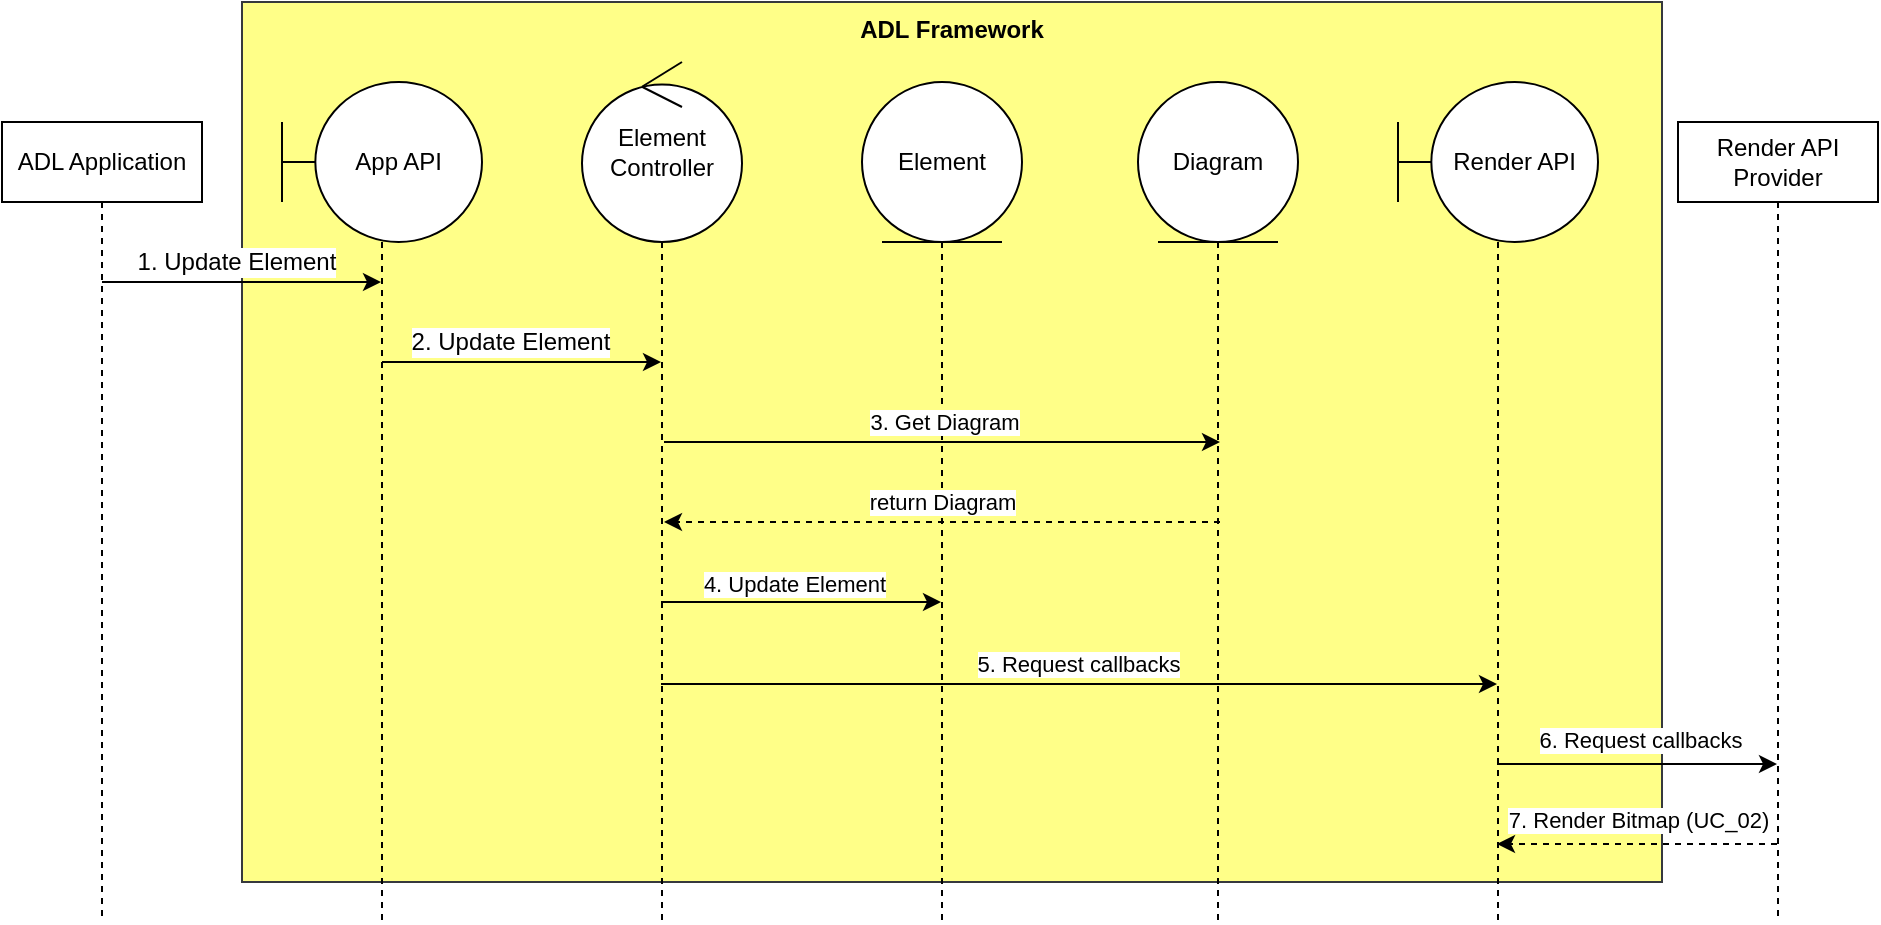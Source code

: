 <mxfile version="22.0.8" type="github">
  <diagram name="Page-1" id="zBqm8ygghPVLinz1BmMf">
    <mxGraphModel dx="1394" dy="1847" grid="1" gridSize="10" guides="1" tooltips="1" connect="1" arrows="1" fold="1" page="1" pageScale="1" pageWidth="850" pageHeight="1100" math="0" shadow="0">
      <root>
        <mxCell id="0" />
        <mxCell id="1" parent="0" />
        <mxCell id="G-GRrxJtMZ8-qGgRV_3n-23" value="ADL Framework" style="rounded=0;whiteSpace=wrap;html=1;strokeColor=#36393d;align=center;verticalAlign=top;fontFamily=Helvetica;fontSize=12;fillColor=#ffff88;fontStyle=1" parent="1" vertex="1">
          <mxGeometry x="190" y="-20" width="710" height="440" as="geometry" />
        </mxCell>
        <mxCell id="sQM8UWbegV8d2F65R5zS-1" value="Element" style="shape=umlLifeline;perimeter=lifelinePerimeter;whiteSpace=wrap;html=1;container=1;dropTarget=0;collapsible=0;recursiveResize=0;outlineConnect=0;portConstraint=eastwest;newEdgeStyle={&quot;curved&quot;:0,&quot;rounded&quot;:0};participant=umlEntity;strokeColor=default;align=center;verticalAlign=middle;fontFamily=Helvetica;fontSize=12;fontColor=default;fillColor=default;size=80;" parent="1" vertex="1">
          <mxGeometry x="500" y="20" width="80" height="420" as="geometry" />
        </mxCell>
        <mxCell id="G-GRrxJtMZ8-qGgRV_3n-5" style="rounded=0;orthogonalLoop=1;jettySize=auto;html=1;fontFamily=Helvetica;fontSize=12;fontColor=default;" parent="1" source="G-GRrxJtMZ8-qGgRV_3n-1" target="G-GRrxJtMZ8-qGgRV_3n-2" edge="1">
          <mxGeometry relative="1" as="geometry">
            <Array as="points">
              <mxPoint x="210" y="120" />
            </Array>
          </mxGeometry>
        </mxCell>
        <mxCell id="G-GRrxJtMZ8-qGgRV_3n-11" value="1. Update Element" style="edgeLabel;html=1;align=center;verticalAlign=middle;resizable=0;points=[];fontSize=12;fontFamily=Helvetica;fontColor=default;" parent="G-GRrxJtMZ8-qGgRV_3n-5" vertex="1" connectable="0">
          <mxGeometry x="-0.041" y="2" relative="1" as="geometry">
            <mxPoint y="-8" as="offset" />
          </mxGeometry>
        </mxCell>
        <mxCell id="G-GRrxJtMZ8-qGgRV_3n-1" value="ADL Application" style="shape=umlLifeline;perimeter=lifelinePerimeter;whiteSpace=wrap;html=1;container=1;dropTarget=0;collapsible=0;recursiveResize=0;outlineConnect=0;portConstraint=eastwest;newEdgeStyle={&quot;curved&quot;:0,&quot;rounded&quot;:0};" parent="1" vertex="1">
          <mxGeometry x="70" y="40" width="100" height="400" as="geometry" />
        </mxCell>
        <mxCell id="G-GRrxJtMZ8-qGgRV_3n-9" style="rounded=0;orthogonalLoop=1;jettySize=auto;html=1;fontFamily=Helvetica;fontSize=12;fontColor=default;" parent="1" source="G-GRrxJtMZ8-qGgRV_3n-2" target="G-GRrxJtMZ8-qGgRV_3n-3" edge="1">
          <mxGeometry relative="1" as="geometry">
            <Array as="points">
              <mxPoint x="330" y="160" />
            </Array>
          </mxGeometry>
        </mxCell>
        <mxCell id="G-GRrxJtMZ8-qGgRV_3n-12" value="2. Update Element" style="edgeLabel;html=1;align=center;verticalAlign=middle;resizable=0;points=[];fontSize=12;fontFamily=Helvetica;fontColor=default;" parent="G-GRrxJtMZ8-qGgRV_3n-9" vertex="1" connectable="0">
          <mxGeometry x="-0.089" y="-1" relative="1" as="geometry">
            <mxPoint y="-11" as="offset" />
          </mxGeometry>
        </mxCell>
        <mxCell id="sQM8UWbegV8d2F65R5zS-14" style="rounded=0;orthogonalLoop=1;jettySize=auto;html=1;" parent="1" edge="1">
          <mxGeometry relative="1" as="geometry">
            <Array as="points">
              <mxPoint x="610" y="321" />
            </Array>
            <mxPoint x="399.5" y="321" as="sourcePoint" />
            <mxPoint x="817.5" y="321" as="targetPoint" />
          </mxGeometry>
        </mxCell>
        <mxCell id="sQM8UWbegV8d2F65R5zS-15" value="5. Request callbacks" style="edgeLabel;html=1;align=center;verticalAlign=middle;resizable=0;points=[];" parent="sQM8UWbegV8d2F65R5zS-14" vertex="1" connectable="0">
          <mxGeometry x="-0.002" relative="1" as="geometry">
            <mxPoint y="-10" as="offset" />
          </mxGeometry>
        </mxCell>
        <mxCell id="G-GRrxJtMZ8-qGgRV_3n-3" value="Element Controller" style="shape=umlLifeline;perimeter=lifelinePerimeter;whiteSpace=wrap;html=1;container=1;dropTarget=0;collapsible=0;recursiveResize=0;outlineConnect=0;portConstraint=eastwest;newEdgeStyle={&quot;curved&quot;:0,&quot;rounded&quot;:0};participant=umlControl;strokeColor=default;align=center;verticalAlign=middle;fontFamily=Helvetica;fontSize=12;fontColor=default;fillColor=default;size=90;" parent="1" vertex="1">
          <mxGeometry x="360" y="10" width="80" height="430" as="geometry" />
        </mxCell>
        <mxCell id="G-GRrxJtMZ8-qGgRV_3n-2" value="&amp;nbsp; &amp;nbsp; &amp;nbsp;App API" style="shape=umlLifeline;perimeter=lifelinePerimeter;whiteSpace=wrap;html=1;container=1;dropTarget=0;collapsible=0;recursiveResize=0;outlineConnect=0;portConstraint=eastwest;newEdgeStyle={&quot;curved&quot;:0,&quot;rounded&quot;:0};participant=umlBoundary;size=80;" parent="1" vertex="1">
          <mxGeometry x="210" y="20" width="100" height="420" as="geometry" />
        </mxCell>
        <mxCell id="sQM8UWbegV8d2F65R5zS-2" style="rounded=0;orthogonalLoop=1;jettySize=auto;html=1;" parent="1" edge="1">
          <mxGeometry relative="1" as="geometry">
            <mxPoint x="399.5" y="280" as="sourcePoint" />
            <mxPoint x="539.5" y="280" as="targetPoint" />
            <Array as="points">
              <mxPoint x="460" y="280" />
            </Array>
          </mxGeometry>
        </mxCell>
        <mxCell id="sQM8UWbegV8d2F65R5zS-3" value="4. Update Element" style="edgeLabel;html=1;align=center;verticalAlign=middle;resizable=0;points=[];" parent="sQM8UWbegV8d2F65R5zS-2" vertex="1" connectable="0">
          <mxGeometry x="-0.052" y="3" relative="1" as="geometry">
            <mxPoint y="-6" as="offset" />
          </mxGeometry>
        </mxCell>
        <mxCell id="sQM8UWbegV8d2F65R5zS-4" style="rounded=0;orthogonalLoop=1;jettySize=auto;html=1;" parent="1" edge="1">
          <mxGeometry relative="1" as="geometry">
            <mxPoint x="401" y="200" as="sourcePoint" />
            <mxPoint x="679" y="200" as="targetPoint" />
            <Array as="points">
              <mxPoint x="551.5" y="200" />
            </Array>
          </mxGeometry>
        </mxCell>
        <mxCell id="sQM8UWbegV8d2F65R5zS-5" value="3. Get Diagram" style="edgeLabel;html=1;align=center;verticalAlign=middle;resizable=0;points=[];" parent="sQM8UWbegV8d2F65R5zS-4" vertex="1" connectable="0">
          <mxGeometry x="0.65" y="-2" relative="1" as="geometry">
            <mxPoint x="-90" y="-12" as="offset" />
          </mxGeometry>
        </mxCell>
        <mxCell id="G-GRrxJtMZ8-qGgRV_3n-4" value="Diagram" style="shape=umlLifeline;perimeter=lifelinePerimeter;whiteSpace=wrap;html=1;container=1;dropTarget=0;collapsible=0;recursiveResize=0;outlineConnect=0;portConstraint=eastwest;newEdgeStyle={&quot;curved&quot;:0,&quot;rounded&quot;:0};participant=umlEntity;strokeColor=default;align=center;verticalAlign=middle;fontFamily=Helvetica;fontSize=12;fontColor=default;fillColor=default;size=80;" parent="1" vertex="1">
          <mxGeometry x="638" y="20" width="80" height="420" as="geometry" />
        </mxCell>
        <mxCell id="sQM8UWbegV8d2F65R5zS-18" style="rounded=0;orthogonalLoop=1;jettySize=auto;html=1;dashed=1;" parent="1" edge="1">
          <mxGeometry relative="1" as="geometry">
            <Array as="points">
              <mxPoint x="880" y="401" />
            </Array>
            <mxPoint x="957.5" y="401" as="sourcePoint" />
            <mxPoint x="817.5" y="401" as="targetPoint" />
          </mxGeometry>
        </mxCell>
        <mxCell id="sQM8UWbegV8d2F65R5zS-19" value="7. Render Bitmap (UC_02)" style="edgeLabel;html=1;align=center;verticalAlign=middle;resizable=0;points=[];" parent="sQM8UWbegV8d2F65R5zS-18" vertex="1" connectable="0">
          <mxGeometry x="0.145" y="-2" relative="1" as="geometry">
            <mxPoint x="10" y="-10" as="offset" />
          </mxGeometry>
        </mxCell>
        <mxCell id="G-GRrxJtMZ8-qGgRV_3n-6" value="Render API Provider" style="shape=umlLifeline;perimeter=lifelinePerimeter;whiteSpace=wrap;html=1;container=1;dropTarget=0;collapsible=0;recursiveResize=0;outlineConnect=0;portConstraint=eastwest;newEdgeStyle={&quot;curved&quot;:0,&quot;rounded&quot;:0};" parent="1" vertex="1">
          <mxGeometry x="908" y="40" width="100" height="400" as="geometry" />
        </mxCell>
        <mxCell id="sQM8UWbegV8d2F65R5zS-16" style="rounded=0;orthogonalLoop=1;jettySize=auto;html=1;" parent="1" edge="1">
          <mxGeometry relative="1" as="geometry">
            <Array as="points">
              <mxPoint x="880" y="361" />
            </Array>
            <mxPoint x="817.5" y="361" as="sourcePoint" />
            <mxPoint x="957.5" y="361" as="targetPoint" />
          </mxGeometry>
        </mxCell>
        <mxCell id="sQM8UWbegV8d2F65R5zS-17" value="6. Request callbacks" style="edgeLabel;html=1;align=center;verticalAlign=middle;resizable=0;points=[];" parent="sQM8UWbegV8d2F65R5zS-16" vertex="1" connectable="0">
          <mxGeometry x="-0.132" y="2" relative="1" as="geometry">
            <mxPoint x="10" y="-10" as="offset" />
          </mxGeometry>
        </mxCell>
        <mxCell id="G-GRrxJtMZ8-qGgRV_3n-8" value="&amp;nbsp; &amp;nbsp; &amp;nbsp;Render API" style="shape=umlLifeline;perimeter=lifelinePerimeter;whiteSpace=wrap;html=1;container=1;dropTarget=0;collapsible=0;recursiveResize=0;outlineConnect=0;portConstraint=eastwest;newEdgeStyle={&quot;curved&quot;:0,&quot;rounded&quot;:0};participant=umlBoundary;size=80;" parent="1" vertex="1">
          <mxGeometry x="768" y="20" width="100" height="420" as="geometry" />
        </mxCell>
        <mxCell id="sQM8UWbegV8d2F65R5zS-6" value="return Diagram" style="rounded=0;orthogonalLoop=1;jettySize=auto;html=1;dashed=1;" parent="1" edge="1">
          <mxGeometry y="-10" relative="1" as="geometry">
            <mxPoint x="679" y="240" as="sourcePoint" />
            <mxPoint x="401" y="240" as="targetPoint" />
            <mxPoint as="offset" />
          </mxGeometry>
        </mxCell>
      </root>
    </mxGraphModel>
  </diagram>
</mxfile>
